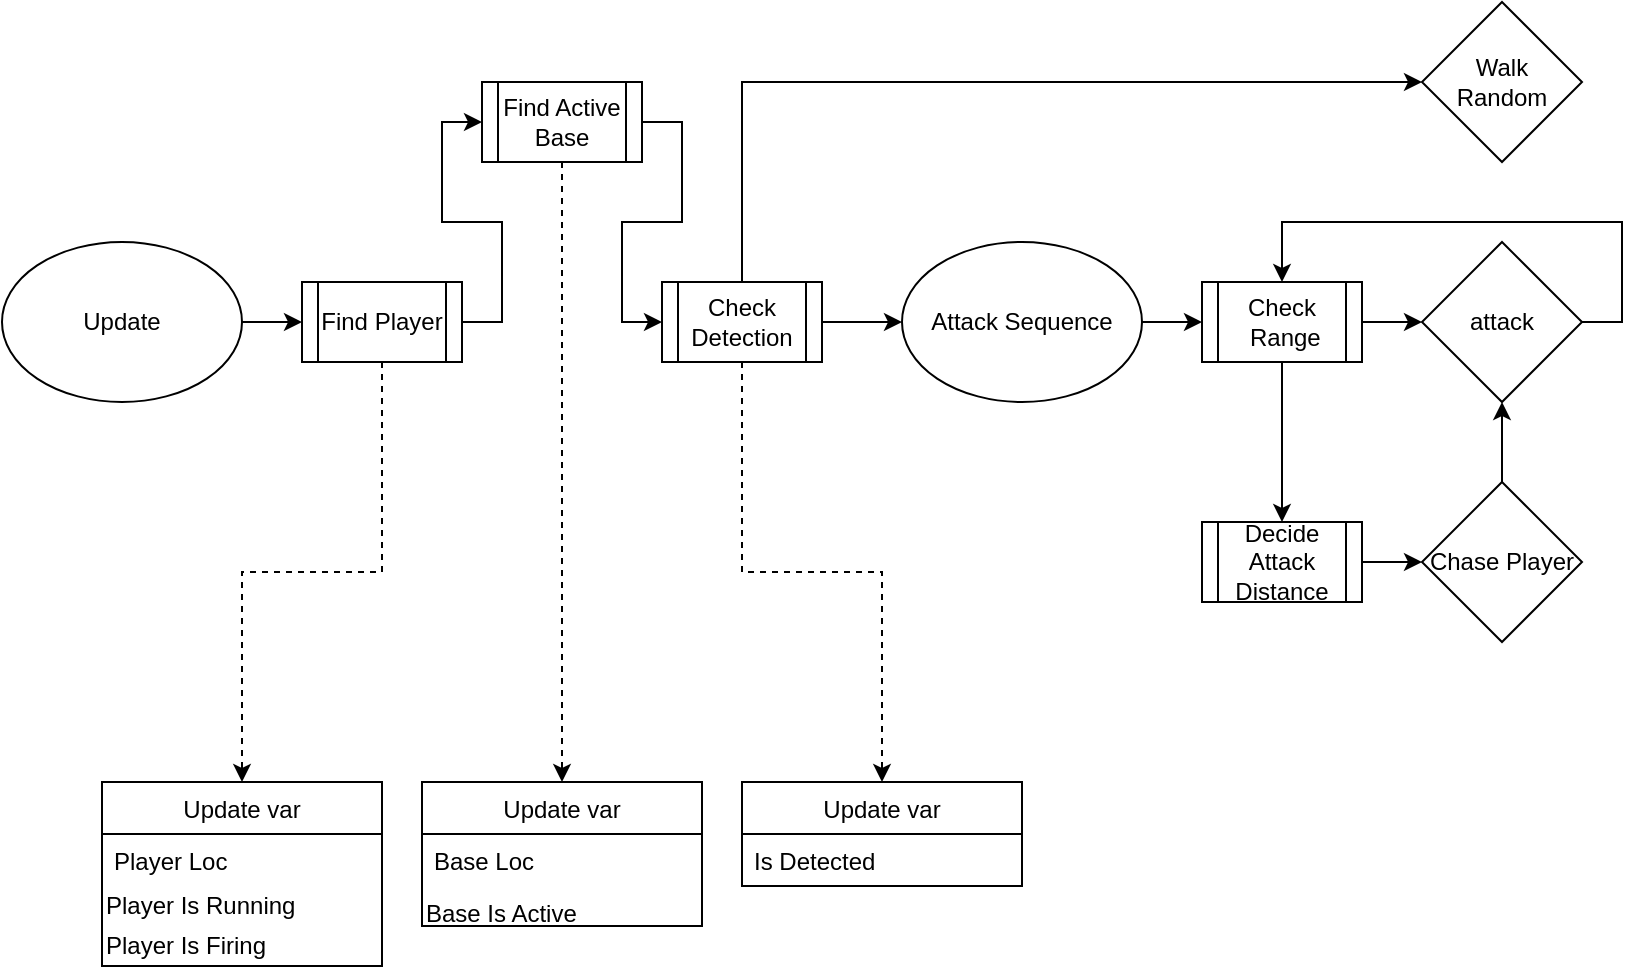 <mxfile version="12.4.8" type="device"><diagram id="yfAUi5Zpn5HWbl46OJPZ" name="Page-1"><mxGraphModel dx="868" dy="471" grid="1" gridSize="10" guides="1" tooltips="1" connect="1" arrows="1" fold="1" page="1" pageScale="1" pageWidth="827" pageHeight="1169" math="0" shadow="0"><root><mxCell id="0"/><mxCell id="1" parent="0"/><mxCell id="TevA-YgpXsO7es2a99sj-43" value="Walk &lt;br&gt;Random" style="rhombus;whiteSpace=wrap;html=1;" vertex="1" parent="1"><mxGeometry x="710" y="290" width="80" height="80" as="geometry"/></mxCell><mxCell id="TevA-YgpXsO7es2a99sj-68" style="edgeStyle=orthogonalEdgeStyle;rounded=0;orthogonalLoop=1;jettySize=auto;html=1;exitX=1;exitY=0.5;exitDx=0;exitDy=0;entryX=0;entryY=0.5;entryDx=0;entryDy=0;" edge="1" parent="1" source="TevA-YgpXsO7es2a99sj-23" target="TevA-YgpXsO7es2a99sj-66"><mxGeometry relative="1" as="geometry"/></mxCell><mxCell id="TevA-YgpXsO7es2a99sj-72" style="edgeStyle=orthogonalEdgeStyle;rounded=0;orthogonalLoop=1;jettySize=auto;html=1;exitX=0.5;exitY=1;exitDx=0;exitDy=0;entryX=0.5;entryY=0;entryDx=0;entryDy=0;dashed=1;" edge="1" parent="1" source="TevA-YgpXsO7es2a99sj-23" target="TevA-YgpXsO7es2a99sj-74"><mxGeometry relative="1" as="geometry"><mxPoint x="190" y="600" as="targetPoint"/></mxGeometry></mxCell><mxCell id="TevA-YgpXsO7es2a99sj-23" value="Find Player" style="shape=process;whiteSpace=wrap;html=1;backgroundOutline=1;" vertex="1" parent="1"><mxGeometry x="150" y="430.0" width="80" height="40" as="geometry"/></mxCell><mxCell id="TevA-YgpXsO7es2a99sj-69" style="edgeStyle=orthogonalEdgeStyle;rounded=0;orthogonalLoop=1;jettySize=auto;html=1;exitX=1;exitY=0.5;exitDx=0;exitDy=0;entryX=0;entryY=0.5;entryDx=0;entryDy=0;" edge="1" parent="1" source="TevA-YgpXsO7es2a99sj-66" target="TevA-YgpXsO7es2a99sj-24"><mxGeometry relative="1" as="geometry"/></mxCell><mxCell id="TevA-YgpXsO7es2a99sj-71" style="edgeStyle=orthogonalEdgeStyle;rounded=0;orthogonalLoop=1;jettySize=auto;html=1;exitX=0.5;exitY=1;exitDx=0;exitDy=0;entryX=0.5;entryY=0;entryDx=0;entryDy=0;dashed=1;" edge="1" parent="1" source="TevA-YgpXsO7es2a99sj-66" target="TevA-YgpXsO7es2a99sj-78"><mxGeometry relative="1" as="geometry"><mxPoint x="280" y="600" as="targetPoint"/></mxGeometry></mxCell><mxCell id="TevA-YgpXsO7es2a99sj-66" value="Find Active Base" style="shape=process;whiteSpace=wrap;html=1;backgroundOutline=1;" vertex="1" parent="1"><mxGeometry x="240" y="330.0" width="80" height="40" as="geometry"/></mxCell><mxCell id="TevA-YgpXsO7es2a99sj-61" style="edgeStyle=orthogonalEdgeStyle;rounded=0;orthogonalLoop=1;jettySize=auto;html=1;exitX=1;exitY=0.5;exitDx=0;exitDy=0;entryX=0;entryY=0.5;entryDx=0;entryDy=0;" edge="1" parent="1" source="TevA-YgpXsO7es2a99sj-24" target="TevA-YgpXsO7es2a99sj-33"><mxGeometry relative="1" as="geometry"/></mxCell><mxCell id="TevA-YgpXsO7es2a99sj-62" style="edgeStyle=orthogonalEdgeStyle;rounded=0;orthogonalLoop=1;jettySize=auto;html=1;exitX=0.5;exitY=0;exitDx=0;exitDy=0;entryX=0;entryY=0.5;entryDx=0;entryDy=0;" edge="1" parent="1" source="TevA-YgpXsO7es2a99sj-24" target="TevA-YgpXsO7es2a99sj-43"><mxGeometry relative="1" as="geometry"/></mxCell><mxCell id="TevA-YgpXsO7es2a99sj-73" style="edgeStyle=orthogonalEdgeStyle;rounded=0;orthogonalLoop=1;jettySize=auto;html=1;exitX=0.5;exitY=1;exitDx=0;exitDy=0;entryX=0.5;entryY=0;entryDx=0;entryDy=0;dashed=1;" edge="1" parent="1" source="TevA-YgpXsO7es2a99sj-24" target="TevA-YgpXsO7es2a99sj-82"><mxGeometry relative="1" as="geometry"><mxPoint x="370" y="600" as="targetPoint"/></mxGeometry></mxCell><mxCell id="TevA-YgpXsO7es2a99sj-24" value="Check Detection" style="shape=process;whiteSpace=wrap;html=1;backgroundOutline=1;" vertex="1" parent="1"><mxGeometry x="330" y="430.0" width="80" height="40" as="geometry"/></mxCell><mxCell id="TevA-YgpXsO7es2a99sj-64" style="edgeStyle=orthogonalEdgeStyle;rounded=0;orthogonalLoop=1;jettySize=auto;html=1;exitX=1;exitY=0.5;exitDx=0;exitDy=0;entryX=0;entryY=0.5;entryDx=0;entryDy=0;" edge="1" parent="1" source="TevA-YgpXsO7es2a99sj-63" target="TevA-YgpXsO7es2a99sj-23"><mxGeometry relative="1" as="geometry"/></mxCell><mxCell id="TevA-YgpXsO7es2a99sj-63" value="Update" style="ellipse;whiteSpace=wrap;html=1;" vertex="1" parent="1"><mxGeometry y="410.0" width="120" height="80" as="geometry"/></mxCell><mxCell id="TevA-YgpXsO7es2a99sj-65" value="" style="group" vertex="1" connectable="0" parent="1"><mxGeometry x="450" y="370.0" width="360" height="240" as="geometry"/></mxCell><mxCell id="TevA-YgpXsO7es2a99sj-2" value="attack" style="rhombus;whiteSpace=wrap;html=1;" vertex="1" parent="TevA-YgpXsO7es2a99sj-65"><mxGeometry x="260" y="40" width="80" height="80" as="geometry"/></mxCell><mxCell id="TevA-YgpXsO7es2a99sj-14" style="edgeStyle=orthogonalEdgeStyle;rounded=0;orthogonalLoop=1;jettySize=auto;html=1;exitX=0.5;exitY=0;exitDx=0;exitDy=0;entryX=0.5;entryY=1;entryDx=0;entryDy=0;" edge="1" parent="TevA-YgpXsO7es2a99sj-65" source="TevA-YgpXsO7es2a99sj-4" target="TevA-YgpXsO7es2a99sj-2"><mxGeometry relative="1" as="geometry"/></mxCell><mxCell id="TevA-YgpXsO7es2a99sj-4" value="Chase Player" style="rhombus;whiteSpace=wrap;html=1;" vertex="1" parent="TevA-YgpXsO7es2a99sj-65"><mxGeometry x="260" y="160" width="80" height="80" as="geometry"/></mxCell><mxCell id="TevA-YgpXsO7es2a99sj-13" style="edgeStyle=orthogonalEdgeStyle;rounded=0;orthogonalLoop=1;jettySize=auto;html=1;exitX=1;exitY=0.5;exitDx=0;exitDy=0;entryX=0;entryY=0.5;entryDx=0;entryDy=0;" edge="1" parent="TevA-YgpXsO7es2a99sj-65" source="TevA-YgpXsO7es2a99sj-10" target="TevA-YgpXsO7es2a99sj-4"><mxGeometry relative="1" as="geometry"/></mxCell><mxCell id="TevA-YgpXsO7es2a99sj-10" value="Decide Attack Distance" style="shape=process;whiteSpace=wrap;html=1;backgroundOutline=1;" vertex="1" parent="TevA-YgpXsO7es2a99sj-65"><mxGeometry x="150" y="180" width="80" height="40" as="geometry"/></mxCell><mxCell id="TevA-YgpXsO7es2a99sj-20" style="edgeStyle=orthogonalEdgeStyle;rounded=0;orthogonalLoop=1;jettySize=auto;html=1;exitX=0.5;exitY=1;exitDx=0;exitDy=0;entryX=0.5;entryY=0;entryDx=0;entryDy=0;" edge="1" parent="TevA-YgpXsO7es2a99sj-65" source="TevA-YgpXsO7es2a99sj-18" target="TevA-YgpXsO7es2a99sj-10"><mxGeometry relative="1" as="geometry"/></mxCell><mxCell id="TevA-YgpXsO7es2a99sj-36" style="edgeStyle=orthogonalEdgeStyle;rounded=0;orthogonalLoop=1;jettySize=auto;html=1;exitX=1;exitY=0.5;exitDx=0;exitDy=0;entryX=0;entryY=0.5;entryDx=0;entryDy=0;" edge="1" parent="TevA-YgpXsO7es2a99sj-65" source="TevA-YgpXsO7es2a99sj-18" target="TevA-YgpXsO7es2a99sj-2"><mxGeometry relative="1" as="geometry"/></mxCell><mxCell id="TevA-YgpXsO7es2a99sj-18" value="Check&lt;br&gt;&amp;nbsp;Range" style="shape=process;whiteSpace=wrap;html=1;backgroundOutline=1;" vertex="1" parent="TevA-YgpXsO7es2a99sj-65"><mxGeometry x="150" y="60" width="80" height="40" as="geometry"/></mxCell><mxCell id="TevA-YgpXsO7es2a99sj-22" style="edgeStyle=orthogonalEdgeStyle;rounded=0;orthogonalLoop=1;jettySize=auto;html=1;exitX=1;exitY=0.5;exitDx=0;exitDy=0;entryX=0.5;entryY=0;entryDx=0;entryDy=0;" edge="1" parent="TevA-YgpXsO7es2a99sj-65" source="TevA-YgpXsO7es2a99sj-2" target="TevA-YgpXsO7es2a99sj-18"><mxGeometry relative="1" as="geometry"><Array as="points"><mxPoint x="360" y="80"/><mxPoint x="360" y="30"/><mxPoint x="190" y="30"/></Array></mxGeometry></mxCell><mxCell id="TevA-YgpXsO7es2a99sj-35" style="edgeStyle=orthogonalEdgeStyle;rounded=0;orthogonalLoop=1;jettySize=auto;html=1;exitX=1;exitY=0.5;exitDx=0;exitDy=0;entryX=0;entryY=0.5;entryDx=0;entryDy=0;" edge="1" parent="TevA-YgpXsO7es2a99sj-65" source="TevA-YgpXsO7es2a99sj-33" target="TevA-YgpXsO7es2a99sj-18"><mxGeometry relative="1" as="geometry"/></mxCell><mxCell id="TevA-YgpXsO7es2a99sj-33" value="Attack Sequence" style="ellipse;whiteSpace=wrap;html=1;" vertex="1" parent="TevA-YgpXsO7es2a99sj-65"><mxGeometry y="40" width="120" height="80" as="geometry"/></mxCell><mxCell id="TevA-YgpXsO7es2a99sj-74" value="Update var" style="swimlane;fontStyle=0;childLayout=stackLayout;horizontal=1;startSize=26;fillColor=none;horizontalStack=0;resizeParent=1;resizeParentMax=0;resizeLast=0;collapsible=1;marginBottom=0;" vertex="1" parent="1"><mxGeometry x="50" y="680" width="140" height="92" as="geometry"/></mxCell><mxCell id="TevA-YgpXsO7es2a99sj-75" value="Player Loc" style="text;strokeColor=none;fillColor=none;align=left;verticalAlign=top;spacingLeft=4;spacingRight=4;overflow=hidden;rotatable=0;points=[[0,0.5],[1,0.5]];portConstraint=eastwest;" vertex="1" parent="TevA-YgpXsO7es2a99sj-74"><mxGeometry y="26" width="140" height="26" as="geometry"/></mxCell><mxCell id="TevA-YgpXsO7es2a99sj-96" value="Player Is Running" style="text;html=1;align=left;verticalAlign=middle;resizable=0;points=[];autosize=1;" vertex="1" parent="TevA-YgpXsO7es2a99sj-74"><mxGeometry y="52" width="140" height="20" as="geometry"/></mxCell><mxCell id="TevA-YgpXsO7es2a99sj-97" value="Player Is Firing" style="text;html=1;align=left;verticalAlign=middle;resizable=0;points=[];autosize=1;" vertex="1" parent="TevA-YgpXsO7es2a99sj-74"><mxGeometry y="72" width="140" height="20" as="geometry"/></mxCell><mxCell id="TevA-YgpXsO7es2a99sj-78" value="Update var" style="swimlane;fontStyle=0;childLayout=stackLayout;horizontal=1;startSize=26;fillColor=none;horizontalStack=0;resizeParent=1;resizeParentMax=0;resizeLast=0;collapsible=1;marginBottom=0;swimlaneLine=1;rounded=0;shadow=0;glass=0;comic=0;swimlaneFillColor=none;" vertex="1" parent="1"><mxGeometry x="210" y="680" width="140" height="72" as="geometry"/></mxCell><mxCell id="TevA-YgpXsO7es2a99sj-79" value="Base Loc" style="text;strokeColor=none;fillColor=none;align=left;verticalAlign=top;spacingLeft=4;spacingRight=4;overflow=hidden;rotatable=0;points=[[0,0.5],[1,0.5]];portConstraint=eastwest;labelPadding=0;" vertex="1" parent="TevA-YgpXsO7es2a99sj-78"><mxGeometry y="26" width="140" height="26" as="geometry"/></mxCell><mxCell id="TevA-YgpXsO7es2a99sj-95" value="Base Is Active" style="text;align=left;verticalAlign=top;resizable=0;points=[];autosize=1;" vertex="1" parent="TevA-YgpXsO7es2a99sj-78"><mxGeometry y="52" width="140" height="20" as="geometry"/></mxCell><mxCell id="TevA-YgpXsO7es2a99sj-82" value="Update var" style="swimlane;fontStyle=0;childLayout=stackLayout;horizontal=1;startSize=26;fillColor=none;horizontalStack=0;resizeParent=1;resizeParentMax=0;resizeLast=0;collapsible=1;marginBottom=0;" vertex="1" parent="1"><mxGeometry x="370" y="680" width="140" height="52" as="geometry"/></mxCell><mxCell id="TevA-YgpXsO7es2a99sj-83" value="Is Detected" style="text;strokeColor=none;fillColor=none;align=left;verticalAlign=top;spacingLeft=4;spacingRight=4;overflow=hidden;rotatable=0;points=[[0,0.5],[1,0.5]];portConstraint=eastwest;" vertex="1" parent="TevA-YgpXsO7es2a99sj-82"><mxGeometry y="26" width="140" height="26" as="geometry"/></mxCell></root></mxGraphModel></diagram></mxfile>